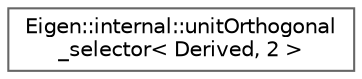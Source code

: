digraph "类继承关系图"
{
 // LATEX_PDF_SIZE
  bgcolor="transparent";
  edge [fontname=Helvetica,fontsize=10,labelfontname=Helvetica,labelfontsize=10];
  node [fontname=Helvetica,fontsize=10,shape=box,height=0.2,width=0.4];
  rankdir="LR";
  Node0 [id="Node000000",label="Eigen::internal::unitOrthogonal\l_selector\< Derived, 2 \>",height=0.2,width=0.4,color="grey40", fillcolor="white", style="filled",URL="$struct_eigen_1_1internal_1_1unit_orthogonal__selector_3_01_derived_00_012_01_4.html",tooltip=" "];
}
